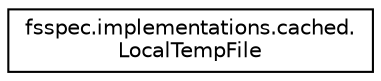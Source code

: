 digraph "Graphical Class Hierarchy"
{
 // LATEX_PDF_SIZE
  edge [fontname="Helvetica",fontsize="10",labelfontname="Helvetica",labelfontsize="10"];
  node [fontname="Helvetica",fontsize="10",shape=record];
  rankdir="LR";
  Node0 [label="fsspec.implementations.cached.\lLocalTempFile",height=0.2,width=0.4,color="black", fillcolor="white", style="filled",URL="$classfsspec_1_1implementations_1_1cached_1_1LocalTempFile.html",tooltip=" "];
}
